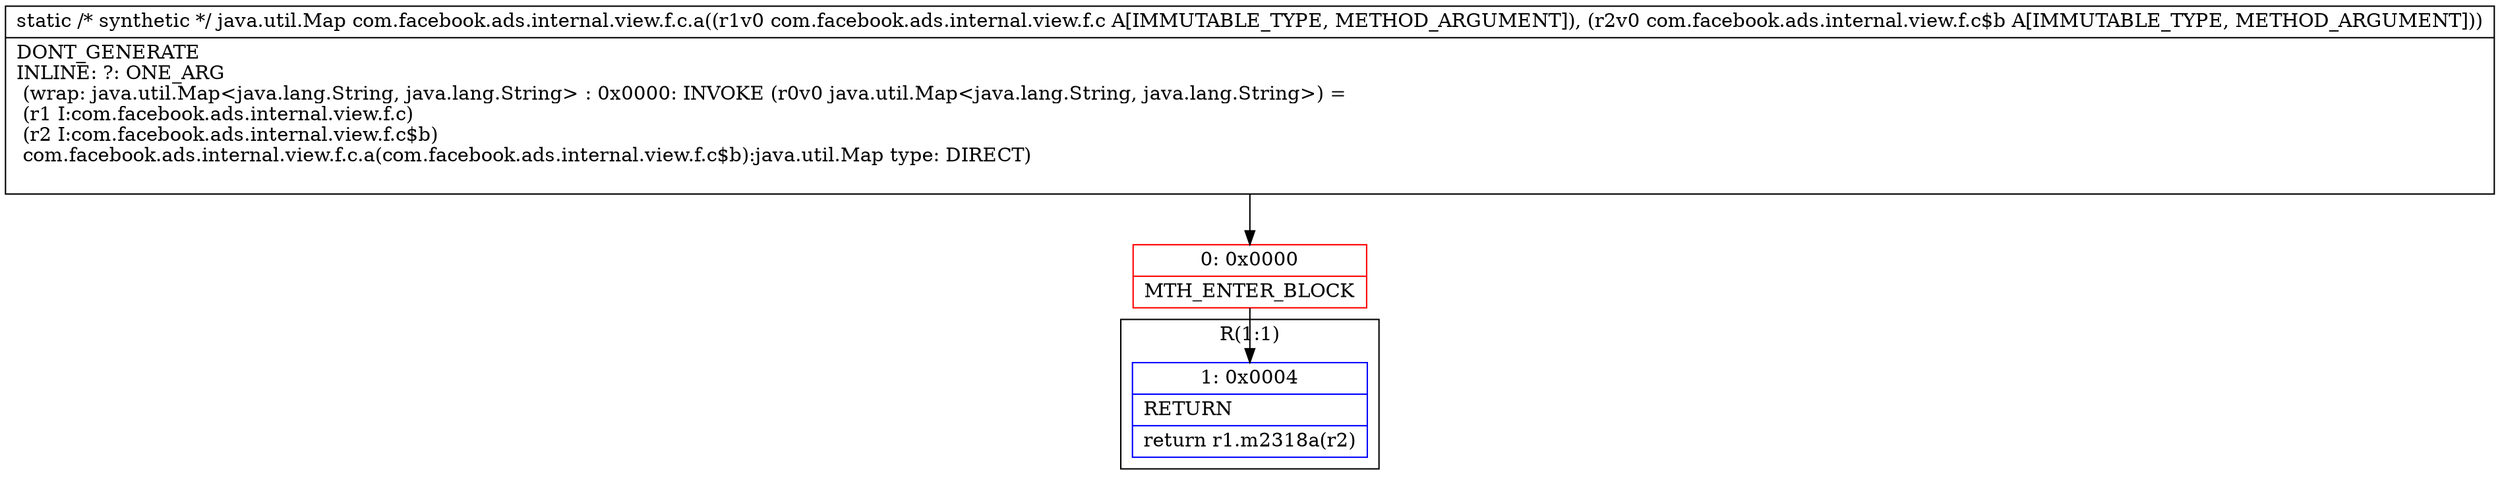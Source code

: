 digraph "CFG forcom.facebook.ads.internal.view.f.c.a(Lcom\/facebook\/ads\/internal\/view\/f\/c;Lcom\/facebook\/ads\/internal\/view\/f\/c$b;)Ljava\/util\/Map;" {
subgraph cluster_Region_1955991787 {
label = "R(1:1)";
node [shape=record,color=blue];
Node_1 [shape=record,label="{1\:\ 0x0004|RETURN\l|return r1.m2318a(r2)\l}"];
}
Node_0 [shape=record,color=red,label="{0\:\ 0x0000|MTH_ENTER_BLOCK\l}"];
MethodNode[shape=record,label="{static \/* synthetic *\/ java.util.Map com.facebook.ads.internal.view.f.c.a((r1v0 com.facebook.ads.internal.view.f.c A[IMMUTABLE_TYPE, METHOD_ARGUMENT]), (r2v0 com.facebook.ads.internal.view.f.c$b A[IMMUTABLE_TYPE, METHOD_ARGUMENT]))  | DONT_GENERATE\lINLINE: ?: ONE_ARG  \l  (wrap: java.util.Map\<java.lang.String, java.lang.String\> : 0x0000: INVOKE  (r0v0 java.util.Map\<java.lang.String, java.lang.String\>) = \l  (r1 I:com.facebook.ads.internal.view.f.c)\l  (r2 I:com.facebook.ads.internal.view.f.c$b)\l com.facebook.ads.internal.view.f.c.a(com.facebook.ads.internal.view.f.c$b):java.util.Map type: DIRECT)\l\l}"];
MethodNode -> Node_0;
Node_0 -> Node_1;
}

